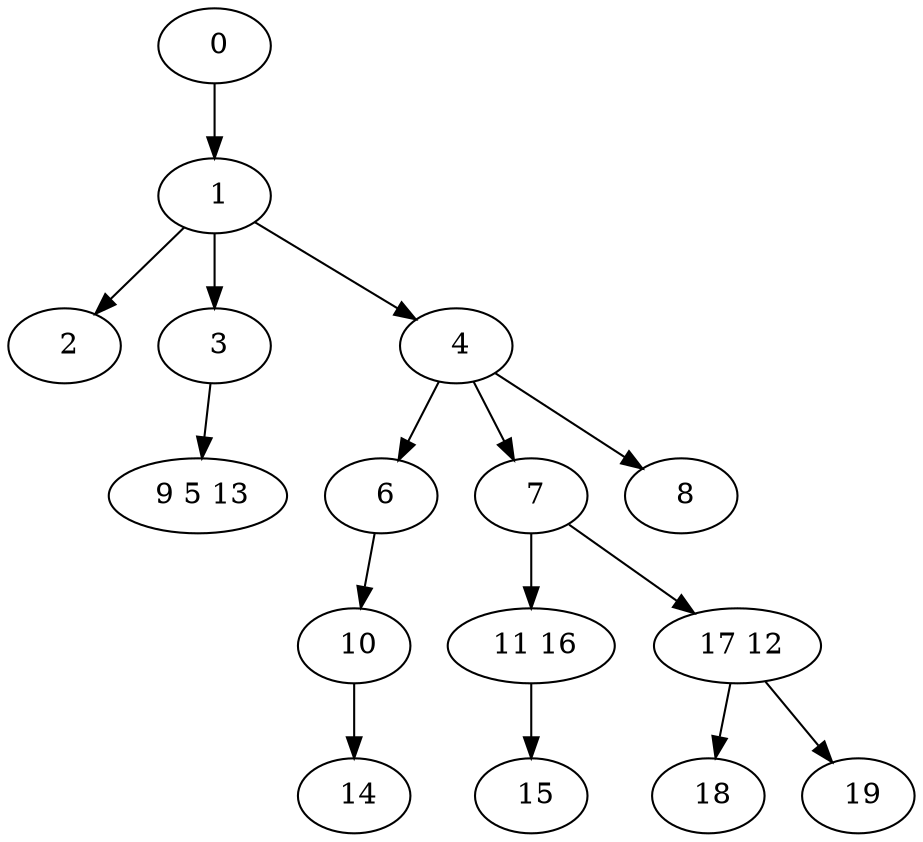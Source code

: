 digraph mytree {
" 0" -> " 1";
" 1" -> " 2";
" 1" -> " 3";
" 1" -> " 4";
" 2";
" 3" -> " 9 5 13";
" 4" -> " 6";
" 4" -> " 7";
" 4" -> " 8";
" 9 5 13";
" 6" -> " 10";
" 7" -> " 11 16";
" 7" -> " 17 12";
" 8";
" 10" -> " 14";
" 11 16" -> " 15";
" 17 12" -> " 18";
" 17 12" -> " 19";
" 14";
" 15";
" 18";
" 19";
}
